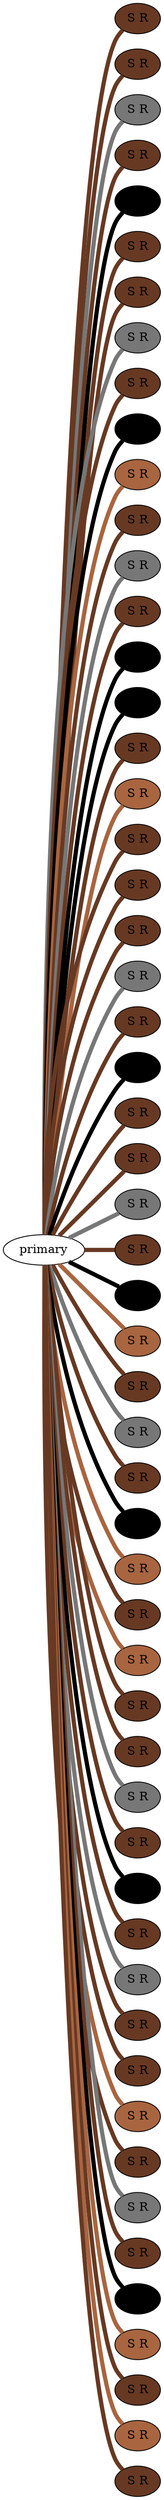 graph {
 graph [rankdir=LR]
"1" [qtype="pendant_node", pendant_colors="#673923,#35170C", pendant_ply="S", pendant_attach="R", pendant_length="35", label="S R", style=filled, fillcolor="#673923"]
"primary" -- "1" [qtype="pendant_link",penwidth=5,color="#673923"]
"2" [qtype="pendant_node", pendant_colors="#673923,#777777", pendant_ply="S", pendant_attach="R", pendant_length="31", label="S R", style=filled, fillcolor="#673923"]
"primary" -- "2" [qtype="pendant_link",penwidth=5,color="#673923"]
"3" [qtype="pendant_node", pendant_colors="#777777", pendant_ply="S", pendant_attach="R", pendant_length="34", label="S R", style=filled, fillcolor="#777777"]
"primary" -- "3" [qtype="pendant_link",penwidth=5,color="#777777"]
"4" [qtype="pendant_node", pendant_colors="#673923", pendant_ply="S", pendant_attach="R", pendant_length="33", label="S R", style=filled, fillcolor="#673923"]
"primary" -- "4" [qtype="pendant_link",penwidth=5,color="#673923"]
"5" [qtype="pendant_node", pendant_colors="#000000,#A86540", pendant_ply="S", pendant_attach="R", pendant_length="30", label="S R", style=filled, fillcolor="#000000"]
"primary" -- "5" [qtype="pendant_link",penwidth=5,color="#000000"]
"6" [qtype="pendant_node", pendant_colors="#673923,#35170C", pendant_ply="S", pendant_attach="R", pendant_length="36", label="S R", style=filled, fillcolor="#673923"]
"primary" -- "6" [qtype="pendant_link",penwidth=5,color="#673923"]
"7" [qtype="pendant_node", pendant_colors="#673923,#777777", pendant_ply="S", pendant_attach="R", pendant_length="29", label="S R", style=filled, fillcolor="#673923"]
"primary" -- "7" [qtype="pendant_link",penwidth=5,color="#673923"]
"8" [qtype="pendant_node", pendant_colors="#777777", pendant_ply="S", pendant_attach="R", pendant_length="35", label="S R", style=filled, fillcolor="#777777"]
"primary" -- "8" [qtype="pendant_link",penwidth=5,color="#777777"]
"9" [qtype="pendant_node", pendant_colors="#673923", pendant_ply="S", pendant_attach="R", pendant_length="32", label="S R", style=filled, fillcolor="#673923"]
"primary" -- "9" [qtype="pendant_link",penwidth=5,color="#673923"]
"10" [qtype="pendant_node", pendant_colors="#000000,#A86540", pendant_ply="S", pendant_attach="R", pendant_length="28", label="S R", style=filled, fillcolor="#000000"]
"primary" -- "10" [qtype="pendant_link",penwidth=5,color="#000000"]
"11" [qtype="pendant_node", pendant_colors="#A86540,#AB343A", pendant_ply="S", pendant_attach="R", pendant_length="31", label="S R", style=filled, fillcolor="#A86540"]
"primary" -- "11" [qtype="pendant_link",penwidth=5,color="#A86540"]
"12" [qtype="pendant_node", pendant_colors="#673923,#777777", pendant_ply="S", pendant_attach="R", pendant_length="30", label="S R", style=filled, fillcolor="#673923"]
"primary" -- "12" [qtype="pendant_link",penwidth=5,color="#673923"]
"13" [qtype="pendant_node", pendant_colors="#777777", pendant_ply="S", pendant_attach="R", pendant_length="32", label="S R", style=filled, fillcolor="#777777"]
"primary" -- "13" [qtype="pendant_link",penwidth=5,color="#777777"]
"14" [qtype="pendant_node", pendant_colors="#673923", pendant_ply="S", pendant_attach="R", pendant_length="31", label="S R", style=filled, fillcolor="#673923"]
"primary" -- "14" [qtype="pendant_link",penwidth=5,color="#673923"]
"15" [qtype="pendant_node", pendant_colors="#000000,#A86540", pendant_ply="S", pendant_attach="R", pendant_length="7", label="S R", style=filled, fillcolor="#000000"]
"primary" -- "15" [qtype="pendant_link",penwidth=5,color="#000000"]
"16" [qtype="pendant_node", pendant_colors="#000000", pendant_ply="S", pendant_attach="R", pendant_length="33", label="S R", style=filled, fillcolor="#000000"]
"primary" -- "16" [qtype="pendant_link",penwidth=5,color="#000000"]
"17" [qtype="pendant_node", pendant_colors="#673923,#35170C", pendant_ply="S", pendant_attach="R", pendant_length="7", label="S R", style=filled, fillcolor="#673923"]
"primary" -- "17" [qtype="pendant_link",penwidth=5,color="#673923"]
"18" [qtype="pendant_node", pendant_colors="#A86540,#777777", pendant_ply="S", pendant_attach="R", pendant_length="42", label="S R", style=filled, fillcolor="#A86540"]
"primary" -- "18" [qtype="pendant_link",penwidth=5,color="#A86540"]
"19" [qtype="pendant_node", pendant_colors="#673923,#777777", pendant_ply="S", pendant_attach="R", pendant_length="51", label="S R", style=filled, fillcolor="#673923"]
"primary" -- "19" [qtype="pendant_link",penwidth=5,color="#673923"]
"20" [qtype="pendant_node", pendant_colors="#673923,#35170C", pendant_ply="S", pendant_attach="R", pendant_length="35", label="S R", style=filled, fillcolor="#673923"]
"primary" -- "20" [qtype="pendant_link",penwidth=5,color="#673923"]
"21" [qtype="pendant_node", pendant_colors="#673923,#777777", pendant_ply="S", pendant_attach="R", pendant_length="35", label="S R", style=filled, fillcolor="#673923"]
"primary" -- "21" [qtype="pendant_link",penwidth=5,color="#673923"]
"22" [qtype="pendant_node", pendant_colors="#777777", pendant_ply="S", pendant_attach="R", pendant_length="32", label="S R", style=filled, fillcolor="#777777"]
"primary" -- "22" [qtype="pendant_link",penwidth=5,color="#777777"]
"23" [qtype="pendant_node", pendant_colors="#673923", pendant_ply="S", pendant_attach="R", pendant_length="34", label="S R", style=filled, fillcolor="#673923"]
"primary" -- "23" [qtype="pendant_link",penwidth=5,color="#673923"]
"24" [qtype="pendant_node", pendant_colors="#000000,#A86540", pendant_ply="S", pendant_attach="R", pendant_length="29", label="S R", style=filled, fillcolor="#000000"]
"primary" -- "24" [qtype="pendant_link",penwidth=5,color="#000000"]
"25" [qtype="pendant_node", pendant_colors="#673923,#35170C", pendant_ply="S", pendant_attach="R", pendant_length="35", label="S R", style=filled, fillcolor="#673923"]
"primary" -- "25" [qtype="pendant_link",penwidth=5,color="#673923"]
"26" [qtype="pendant_node", pendant_colors="#673923,#777777", pendant_ply="S", pendant_attach="R", pendant_length="32", label="S R", style=filled, fillcolor="#673923"]
"primary" -- "26" [qtype="pendant_link",penwidth=5,color="#673923"]
"27" [qtype="pendant_node", pendant_colors="#777777", pendant_ply="S", pendant_attach="R", pendant_length="32", label="S R", style=filled, fillcolor="#777777"]
"primary" -- "27" [qtype="pendant_link",penwidth=5,color="#777777"]
"28" [qtype="pendant_node", pendant_colors="#673923", pendant_ply="S", pendant_attach="R", pendant_length="31", label="S R", style=filled, fillcolor="#673923"]
"primary" -- "28" [qtype="pendant_link",penwidth=5,color="#673923"]
"29" [qtype="pendant_node", pendant_colors="#000000,#A86540", pendant_ply="S", pendant_attach="R", pendant_length="28", label="S R", style=filled, fillcolor="#000000"]
"primary" -- "29" [qtype="pendant_link",penwidth=5,color="#000000"]
"30" [qtype="pendant_node", pendant_colors="#A86540,#AB343A", pendant_ply="S", pendant_attach="R", pendant_length="33", label="S R", style=filled, fillcolor="#A86540"]
"primary" -- "30" [qtype="pendant_link",penwidth=5,color="#A86540"]
"31" [qtype="pendant_node", pendant_colors="#673923,#777777", pendant_ply="S", pendant_attach="R", pendant_length="31", label="S R", style=filled, fillcolor="#673923"]
"primary" -- "31" [qtype="pendant_link",penwidth=5,color="#673923"]
"32" [qtype="pendant_node", pendant_colors="#777777", pendant_ply="S", pendant_attach="R", pendant_length="34", label="S R", style=filled, fillcolor="#777777"]
"primary" -- "32" [qtype="pendant_link",penwidth=5,color="#777777"]
"33" [qtype="pendant_node", pendant_colors="#673923", pendant_ply="S", pendant_attach="R", pendant_length="32", label="S R", style=filled, fillcolor="#673923"]
"primary" -- "33" [qtype="pendant_link",penwidth=5,color="#673923"]
"34" [qtype="pendant_node", pendant_colors="#000000,#A86540", pendant_ply="S", pendant_attach="R", pendant_length="31", label="S R", style=filled, fillcolor="#000000"]
"primary" -- "34" [qtype="pendant_link",penwidth=5,color="#000000"]
"35" [qtype="pendant_node", pendant_colors="#A86540,#777777", pendant_ply="S", pendant_attach="R", pendant_length="35", label="S R", style=filled, fillcolor="#A86540"]
"primary" -- "35" [qtype="pendant_link",penwidth=5,color="#A86540"]
"36" [qtype="pendant_node", pendant_colors="#673923,#35170C", pendant_ply="S", pendant_attach="R", pendant_length="29", label="S R", style=filled, fillcolor="#673923"]
"primary" -- "36" [qtype="pendant_link",penwidth=5,color="#673923"]
"37" [qtype="pendant_node", pendant_colors="#A86540,#777777", pendant_ply="S", pendant_attach="R", pendant_length="32", label="S R", style=filled, fillcolor="#A86540"]
"primary" -- "37" [qtype="pendant_link",penwidth=5,color="#A86540"]
"38" [qtype="pendant_node", pendant_colors="#673923,#777777", pendant_ply="S", pendant_attach="R", pendant_length="42", label="S R", style=filled, fillcolor="#673923"]
"primary" -- "38" [qtype="pendant_link",penwidth=5,color="#673923"]
"39" [qtype="pendant_node", pendant_colors="#673923,#777777", pendant_ply="S", pendant_attach="R", pendant_length="32", label="S R", style=filled, fillcolor="#673923"]
"primary" -- "39" [qtype="pendant_link",penwidth=5,color="#673923"]
"40" [qtype="pendant_node", pendant_colors="#777777", pendant_ply="S", pendant_attach="R", pendant_length="33", label="S R", style=filled, fillcolor="#777777"]
"primary" -- "40" [qtype="pendant_link",penwidth=5,color="#777777"]
"41" [qtype="pendant_node", pendant_colors="#673923", pendant_ply="S", pendant_attach="R", pendant_length="2", label="S R", style=filled, fillcolor="#673923"]
"primary" -- "41" [qtype="pendant_link",penwidth=5,color="#673923"]
"42" [qtype="pendant_node", pendant_colors="#000000,#A86540", pendant_ply="S", pendant_attach="R", pendant_length="31", label="S R", style=filled, fillcolor="#000000"]
"primary" -- "42" [qtype="pendant_link",penwidth=5,color="#000000"]
"43" [qtype="pendant_node", pendant_colors="#673923,#777777", pendant_ply="S", pendant_attach="R", pendant_length="33", label="S R", style=filled, fillcolor="#673923"]
"primary" -- "43" [qtype="pendant_link",penwidth=5,color="#673923"]
"44" [qtype="pendant_node", pendant_colors="#777777", pendant_ply="S", pendant_attach="R", pendant_length="32", label="S R", style=filled, fillcolor="#777777"]
"primary" -- "44" [qtype="pendant_link",penwidth=5,color="#777777"]
"45" [qtype="pendant_node", pendant_colors="#673923", pendant_ply="S", pendant_attach="R", pendant_length="33", label="S R", style=filled, fillcolor="#673923"]
"primary" -- "45" [qtype="pendant_link",penwidth=5,color="#673923"]
"46" [qtype="pendant_node", pendant_colors="#673923,#A86540", pendant_ply="S", pendant_attach="R", pendant_length="29", label="S R", style=filled, fillcolor="#673923"]
"primary" -- "46" [qtype="pendant_link",penwidth=5,color="#673923"]
"47" [qtype="pendant_node", pendant_colors="#A86540,#AB343A", pendant_ply="S", pendant_attach="R", pendant_length="31", label="S R", style=filled, fillcolor="#A86540"]
"primary" -- "47" [qtype="pendant_link",penwidth=5,color="#A86540"]
"48" [qtype="pendant_node", pendant_colors="#673923,#777777", pendant_ply="S", pendant_attach="R", pendant_length="33", label="S R", style=filled, fillcolor="#673923"]
"primary" -- "48" [qtype="pendant_link",penwidth=5,color="#673923"]
"49" [qtype="pendant_node", pendant_colors="#777777", pendant_ply="S", pendant_attach="R", pendant_length="32", label="S R", style=filled, fillcolor="#777777"]
"primary" -- "49" [qtype="pendant_link",penwidth=5,color="#777777"]
"50" [qtype="pendant_node", pendant_colors="#673923", pendant_ply="S", pendant_attach="R", pendant_length="30", label="S R", style=filled, fillcolor="#673923"]
"primary" -- "50" [qtype="pendant_link",penwidth=5,color="#673923"]
"51" [qtype="pendant_node", pendant_colors="#000000,#A86540", pendant_ply="S", pendant_attach="R", pendant_length="30", label="S R", style=filled, fillcolor="#000000"]
"primary" -- "51" [qtype="pendant_link",penwidth=5,color="#000000"]
"52" [qtype="pendant_node", pendant_colors="#A86540", pendant_ply="S", pendant_attach="R", pendant_length="34", label="S R", style=filled, fillcolor="#A86540"]
"primary" -- "52" [qtype="pendant_link",penwidth=5,color="#A86540"]
"53" [qtype="pendant_node", pendant_colors="#673923,#35170C", pendant_ply="S", pendant_attach="R", pendant_length="52", label="S R", style=filled, fillcolor="#673923"]
"primary" -- "53" [qtype="pendant_link",penwidth=5,color="#673923"]
"54" [qtype="pendant_node", pendant_colors="#A86540,#777777", pendant_ply="S", pendant_attach="R", pendant_length="31", label="S R", style=filled, fillcolor="#A86540"]
"primary" -- "54" [qtype="pendant_link",penwidth=5,color="#A86540"]
"55" [qtype="pendant_node", pendant_colors="#673923,#777777", pendant_ply="S", pendant_attach="R", pendant_length="49", label="S R", style=filled, fillcolor="#673923"]
"primary" -- "55" [qtype="pendant_link",penwidth=5,color="#673923"]
}
